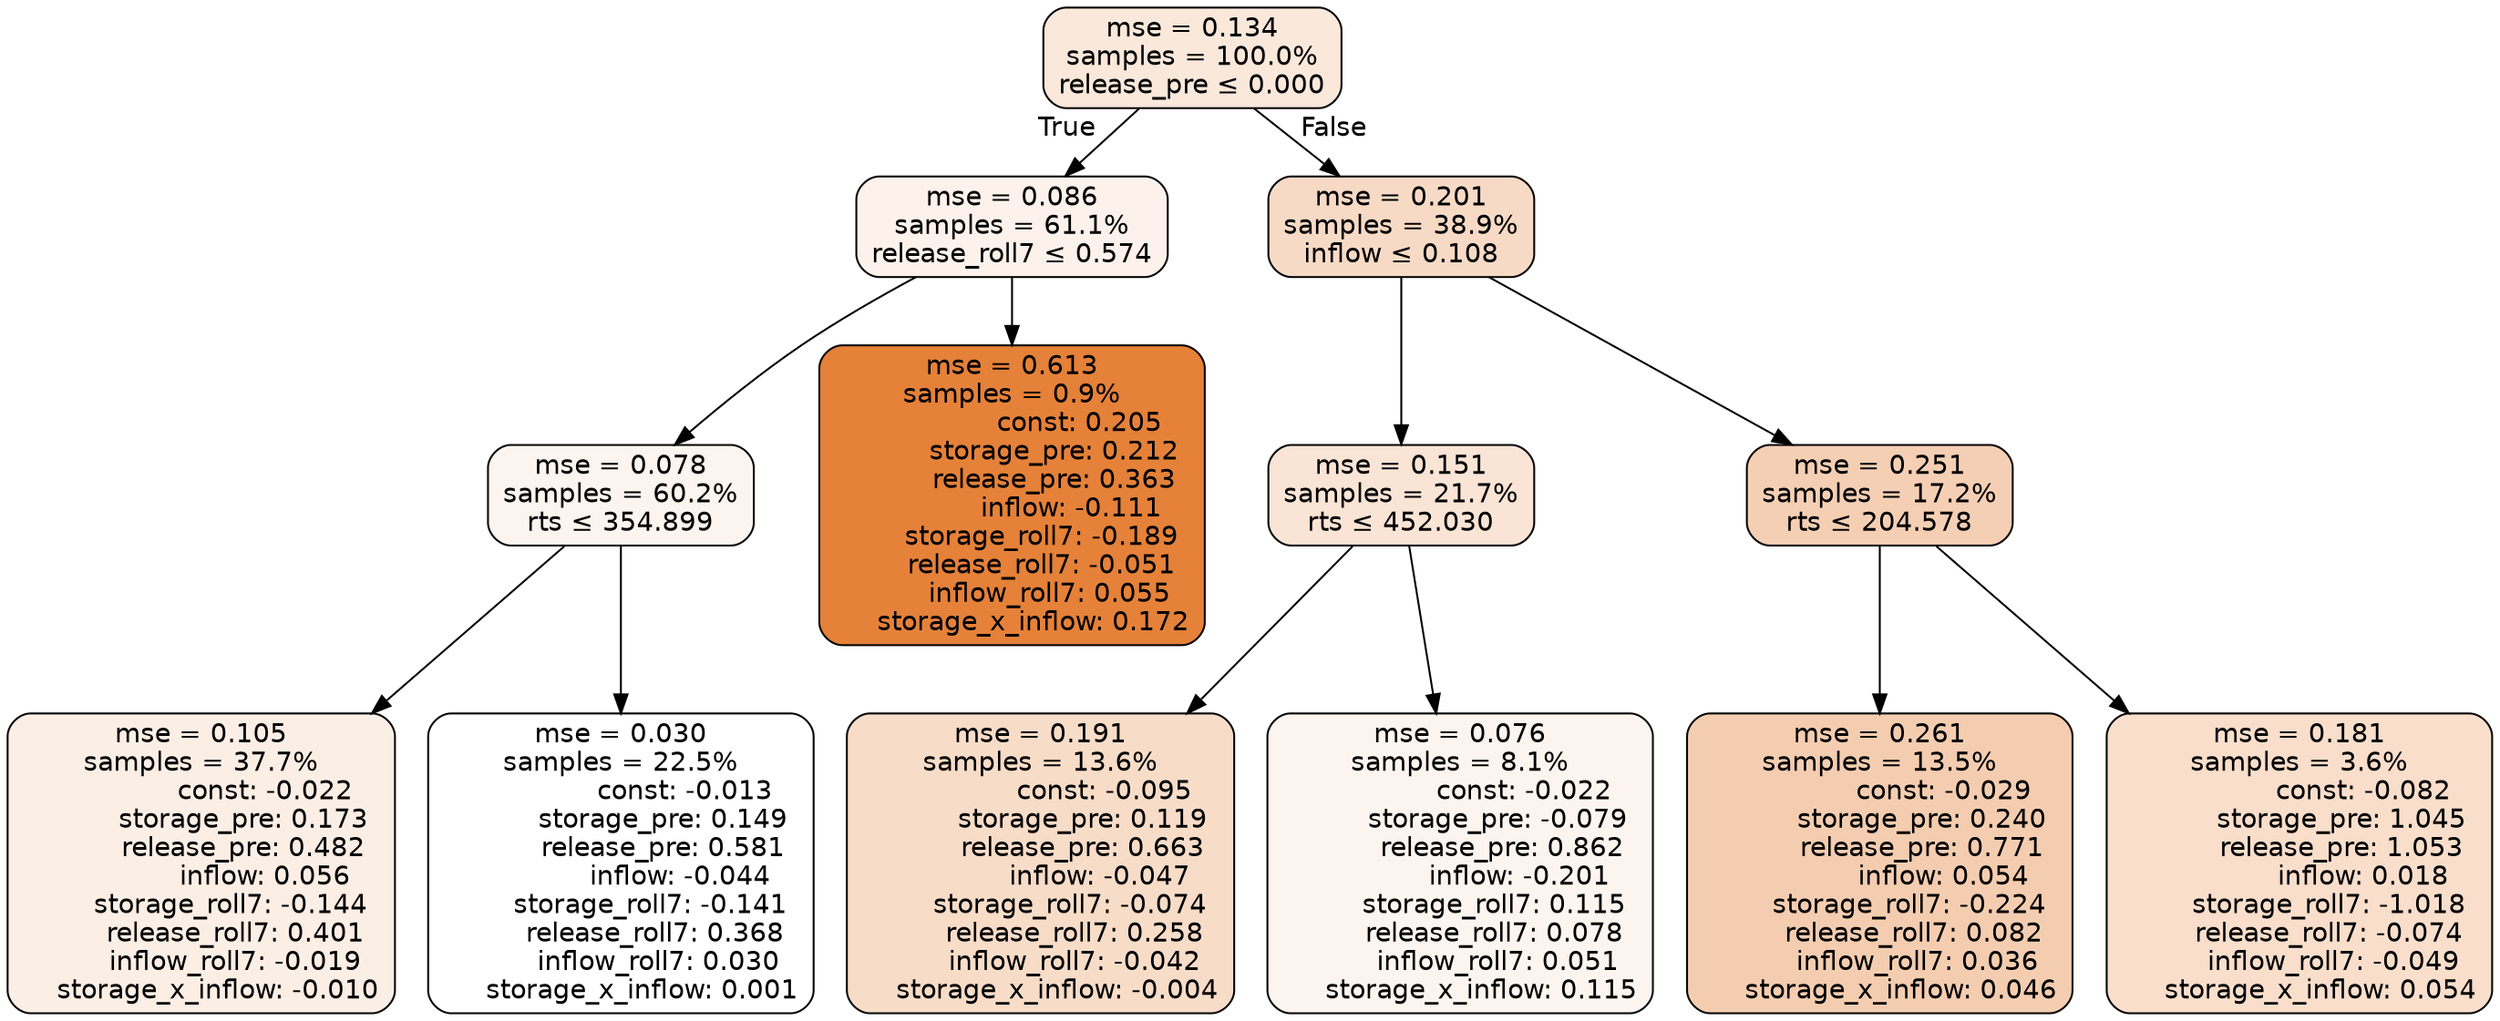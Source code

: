 digraph tree {
bgcolor="transparent"
node [shape=rectangle, style="filled, rounded", color="black", fontname=helvetica] ;
edge [fontname=helvetica] ;
	"0" [label="mse = 0.134
samples = 100.0%
release_pre &le; 0.000", fillcolor="#fae8db"]
	"1" [label="mse = 0.086
samples = 61.1%
release_roll7 &le; 0.574", fillcolor="#fcf2eb"]
	"2" [label="mse = 0.078
samples = 60.2%
rts &le; 354.899", fillcolor="#fcf4ee"]
	"3" [label="mse = 0.105
samples = 37.7%
               const: -0.022
          storage_pre: 0.173
          release_pre: 0.482
               inflow: 0.056
       storage_roll7: -0.144
        release_roll7: 0.401
        inflow_roll7: -0.019
    storage_x_inflow: -0.010", fillcolor="#fbeee5"]
	"4" [label="mse = 0.030
samples = 22.5%
               const: -0.013
          storage_pre: 0.149
          release_pre: 0.581
              inflow: -0.044
       storage_roll7: -0.141
        release_roll7: 0.368
         inflow_roll7: 0.030
     storage_x_inflow: 0.001", fillcolor="#ffffff"]
	"5" [label="mse = 0.613
samples = 0.9%
                const: 0.205
          storage_pre: 0.212
          release_pre: 0.363
              inflow: -0.111
       storage_roll7: -0.189
       release_roll7: -0.051
         inflow_roll7: 0.055
     storage_x_inflow: 0.172", fillcolor="#e58139"]
	"6" [label="mse = 0.201
samples = 38.9%
inflow &le; 0.108", fillcolor="#f7dac5"]
	"7" [label="mse = 0.151
samples = 21.7%
rts &le; 452.030", fillcolor="#f9e4d5"]
	"8" [label="mse = 0.191
samples = 13.6%
               const: -0.095
          storage_pre: 0.119
          release_pre: 0.663
              inflow: -0.047
       storage_roll7: -0.074
        release_roll7: 0.258
        inflow_roll7: -0.042
    storage_x_inflow: -0.004", fillcolor="#f7dcc8"]
	"9" [label="mse = 0.076
samples = 8.1%
               const: -0.022
         storage_pre: -0.079
          release_pre: 0.862
              inflow: -0.201
        storage_roll7: 0.115
        release_roll7: 0.078
         inflow_roll7: 0.051
     storage_x_inflow: 0.115", fillcolor="#fcf5ef"]
	"10" [label="mse = 0.251
samples = 17.2%
rts &le; 204.578", fillcolor="#f5cfb4"]
	"11" [label="mse = 0.261
samples = 13.5%
               const: -0.029
          storage_pre: 0.240
          release_pre: 0.771
               inflow: 0.054
       storage_roll7: -0.224
        release_roll7: 0.082
         inflow_roll7: 0.036
     storage_x_inflow: 0.046", fillcolor="#f4cdb0"]
	"12" [label="mse = 0.181
samples = 3.6%
               const: -0.082
          storage_pre: 1.045
          release_pre: 1.053
               inflow: 0.018
       storage_roll7: -1.018
       release_roll7: -0.074
        inflow_roll7: -0.049
     storage_x_inflow: 0.054", fillcolor="#f8decb"]

	"0" -> "1" [labeldistance=2.5, labelangle=45, headlabel="True"]
	"1" -> "2"
	"2" -> "3"
	"2" -> "4"
	"1" -> "5"
	"0" -> "6" [labeldistance=2.5, labelangle=-45, headlabel="False"]
	"6" -> "7"
	"7" -> "8"
	"7" -> "9"
	"6" -> "10"
	"10" -> "11"
	"10" -> "12"
}